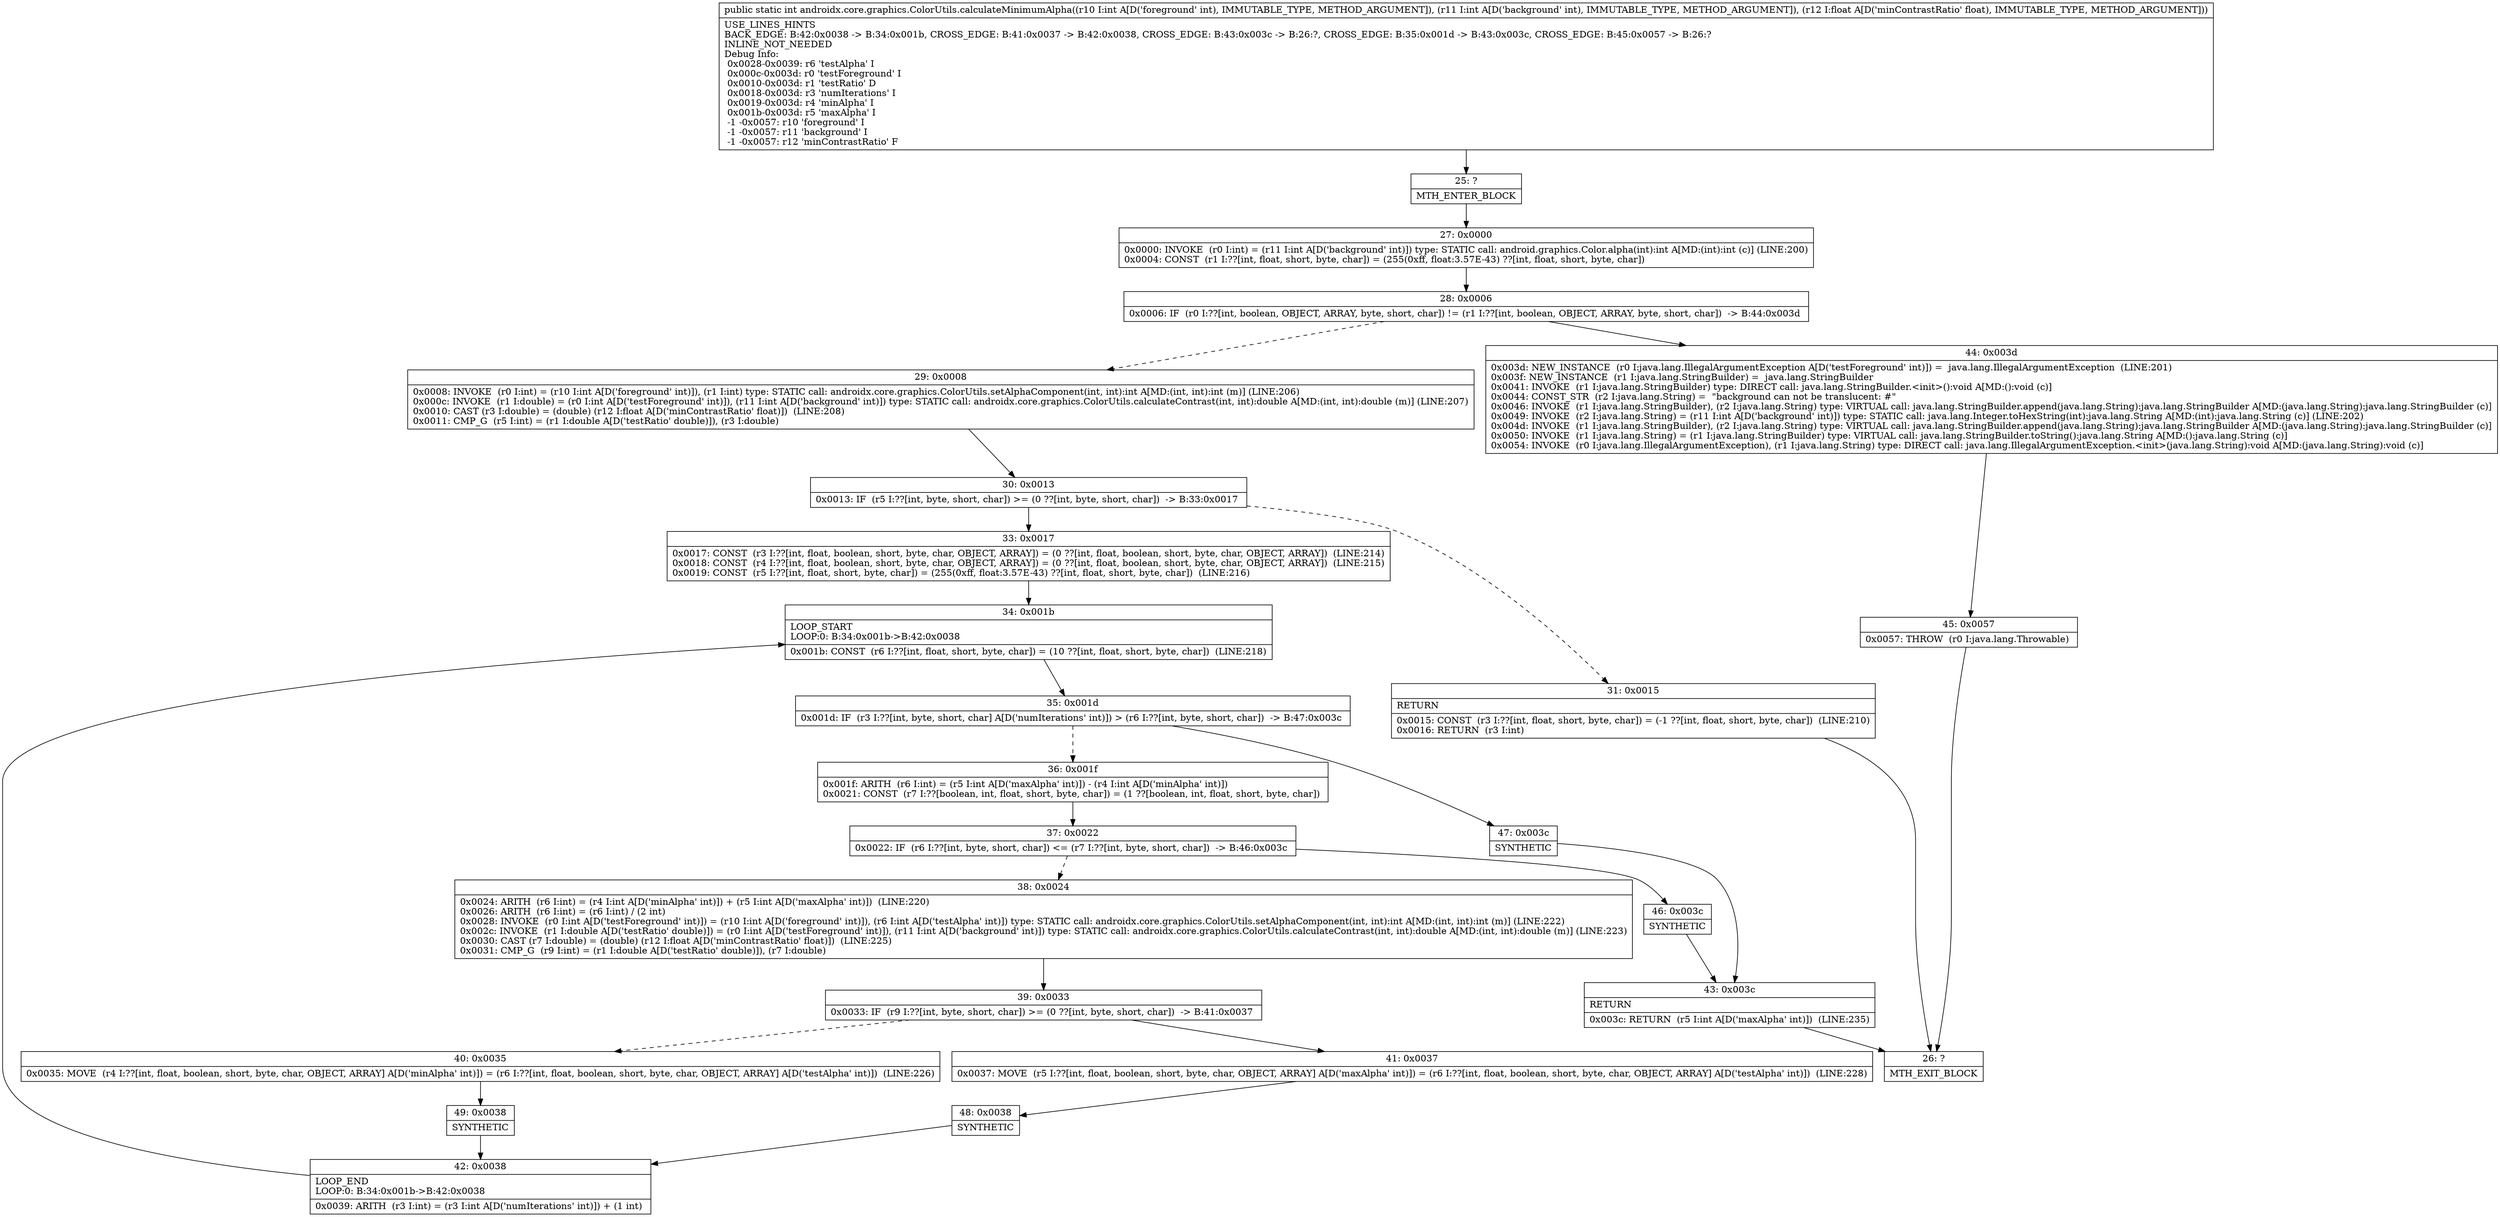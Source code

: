 digraph "CFG forandroidx.core.graphics.ColorUtils.calculateMinimumAlpha(IIF)I" {
Node_25 [shape=record,label="{25\:\ ?|MTH_ENTER_BLOCK\l}"];
Node_27 [shape=record,label="{27\:\ 0x0000|0x0000: INVOKE  (r0 I:int) = (r11 I:int A[D('background' int)]) type: STATIC call: android.graphics.Color.alpha(int):int A[MD:(int):int (c)] (LINE:200)\l0x0004: CONST  (r1 I:??[int, float, short, byte, char]) = (255(0xff, float:3.57E\-43) ??[int, float, short, byte, char]) \l}"];
Node_28 [shape=record,label="{28\:\ 0x0006|0x0006: IF  (r0 I:??[int, boolean, OBJECT, ARRAY, byte, short, char]) != (r1 I:??[int, boolean, OBJECT, ARRAY, byte, short, char])  \-\> B:44:0x003d \l}"];
Node_29 [shape=record,label="{29\:\ 0x0008|0x0008: INVOKE  (r0 I:int) = (r10 I:int A[D('foreground' int)]), (r1 I:int) type: STATIC call: androidx.core.graphics.ColorUtils.setAlphaComponent(int, int):int A[MD:(int, int):int (m)] (LINE:206)\l0x000c: INVOKE  (r1 I:double) = (r0 I:int A[D('testForeground' int)]), (r11 I:int A[D('background' int)]) type: STATIC call: androidx.core.graphics.ColorUtils.calculateContrast(int, int):double A[MD:(int, int):double (m)] (LINE:207)\l0x0010: CAST (r3 I:double) = (double) (r12 I:float A[D('minContrastRatio' float)])  (LINE:208)\l0x0011: CMP_G  (r5 I:int) = (r1 I:double A[D('testRatio' double)]), (r3 I:double) \l}"];
Node_30 [shape=record,label="{30\:\ 0x0013|0x0013: IF  (r5 I:??[int, byte, short, char]) \>= (0 ??[int, byte, short, char])  \-\> B:33:0x0017 \l}"];
Node_31 [shape=record,label="{31\:\ 0x0015|RETURN\l|0x0015: CONST  (r3 I:??[int, float, short, byte, char]) = (\-1 ??[int, float, short, byte, char])  (LINE:210)\l0x0016: RETURN  (r3 I:int) \l}"];
Node_26 [shape=record,label="{26\:\ ?|MTH_EXIT_BLOCK\l}"];
Node_33 [shape=record,label="{33\:\ 0x0017|0x0017: CONST  (r3 I:??[int, float, boolean, short, byte, char, OBJECT, ARRAY]) = (0 ??[int, float, boolean, short, byte, char, OBJECT, ARRAY])  (LINE:214)\l0x0018: CONST  (r4 I:??[int, float, boolean, short, byte, char, OBJECT, ARRAY]) = (0 ??[int, float, boolean, short, byte, char, OBJECT, ARRAY])  (LINE:215)\l0x0019: CONST  (r5 I:??[int, float, short, byte, char]) = (255(0xff, float:3.57E\-43) ??[int, float, short, byte, char])  (LINE:216)\l}"];
Node_34 [shape=record,label="{34\:\ 0x001b|LOOP_START\lLOOP:0: B:34:0x001b\-\>B:42:0x0038\l|0x001b: CONST  (r6 I:??[int, float, short, byte, char]) = (10 ??[int, float, short, byte, char])  (LINE:218)\l}"];
Node_35 [shape=record,label="{35\:\ 0x001d|0x001d: IF  (r3 I:??[int, byte, short, char] A[D('numIterations' int)]) \> (r6 I:??[int, byte, short, char])  \-\> B:47:0x003c \l}"];
Node_36 [shape=record,label="{36\:\ 0x001f|0x001f: ARITH  (r6 I:int) = (r5 I:int A[D('maxAlpha' int)]) \- (r4 I:int A[D('minAlpha' int)]) \l0x0021: CONST  (r7 I:??[boolean, int, float, short, byte, char]) = (1 ??[boolean, int, float, short, byte, char]) \l}"];
Node_37 [shape=record,label="{37\:\ 0x0022|0x0022: IF  (r6 I:??[int, byte, short, char]) \<= (r7 I:??[int, byte, short, char])  \-\> B:46:0x003c \l}"];
Node_38 [shape=record,label="{38\:\ 0x0024|0x0024: ARITH  (r6 I:int) = (r4 I:int A[D('minAlpha' int)]) + (r5 I:int A[D('maxAlpha' int)])  (LINE:220)\l0x0026: ARITH  (r6 I:int) = (r6 I:int) \/ (2 int) \l0x0028: INVOKE  (r0 I:int A[D('testForeground' int)]) = (r10 I:int A[D('foreground' int)]), (r6 I:int A[D('testAlpha' int)]) type: STATIC call: androidx.core.graphics.ColorUtils.setAlphaComponent(int, int):int A[MD:(int, int):int (m)] (LINE:222)\l0x002c: INVOKE  (r1 I:double A[D('testRatio' double)]) = (r0 I:int A[D('testForeground' int)]), (r11 I:int A[D('background' int)]) type: STATIC call: androidx.core.graphics.ColorUtils.calculateContrast(int, int):double A[MD:(int, int):double (m)] (LINE:223)\l0x0030: CAST (r7 I:double) = (double) (r12 I:float A[D('minContrastRatio' float)])  (LINE:225)\l0x0031: CMP_G  (r9 I:int) = (r1 I:double A[D('testRatio' double)]), (r7 I:double) \l}"];
Node_39 [shape=record,label="{39\:\ 0x0033|0x0033: IF  (r9 I:??[int, byte, short, char]) \>= (0 ??[int, byte, short, char])  \-\> B:41:0x0037 \l}"];
Node_40 [shape=record,label="{40\:\ 0x0035|0x0035: MOVE  (r4 I:??[int, float, boolean, short, byte, char, OBJECT, ARRAY] A[D('minAlpha' int)]) = (r6 I:??[int, float, boolean, short, byte, char, OBJECT, ARRAY] A[D('testAlpha' int)])  (LINE:226)\l}"];
Node_49 [shape=record,label="{49\:\ 0x0038|SYNTHETIC\l}"];
Node_42 [shape=record,label="{42\:\ 0x0038|LOOP_END\lLOOP:0: B:34:0x001b\-\>B:42:0x0038\l|0x0039: ARITH  (r3 I:int) = (r3 I:int A[D('numIterations' int)]) + (1 int) \l}"];
Node_41 [shape=record,label="{41\:\ 0x0037|0x0037: MOVE  (r5 I:??[int, float, boolean, short, byte, char, OBJECT, ARRAY] A[D('maxAlpha' int)]) = (r6 I:??[int, float, boolean, short, byte, char, OBJECT, ARRAY] A[D('testAlpha' int)])  (LINE:228)\l}"];
Node_48 [shape=record,label="{48\:\ 0x0038|SYNTHETIC\l}"];
Node_46 [shape=record,label="{46\:\ 0x003c|SYNTHETIC\l}"];
Node_43 [shape=record,label="{43\:\ 0x003c|RETURN\l|0x003c: RETURN  (r5 I:int A[D('maxAlpha' int)])  (LINE:235)\l}"];
Node_47 [shape=record,label="{47\:\ 0x003c|SYNTHETIC\l}"];
Node_44 [shape=record,label="{44\:\ 0x003d|0x003d: NEW_INSTANCE  (r0 I:java.lang.IllegalArgumentException A[D('testForeground' int)]) =  java.lang.IllegalArgumentException  (LINE:201)\l0x003f: NEW_INSTANCE  (r1 I:java.lang.StringBuilder) =  java.lang.StringBuilder \l0x0041: INVOKE  (r1 I:java.lang.StringBuilder) type: DIRECT call: java.lang.StringBuilder.\<init\>():void A[MD:():void (c)]\l0x0044: CONST_STR  (r2 I:java.lang.String) =  \"background can not be translucent: #\" \l0x0046: INVOKE  (r1 I:java.lang.StringBuilder), (r2 I:java.lang.String) type: VIRTUAL call: java.lang.StringBuilder.append(java.lang.String):java.lang.StringBuilder A[MD:(java.lang.String):java.lang.StringBuilder (c)]\l0x0049: INVOKE  (r2 I:java.lang.String) = (r11 I:int A[D('background' int)]) type: STATIC call: java.lang.Integer.toHexString(int):java.lang.String A[MD:(int):java.lang.String (c)] (LINE:202)\l0x004d: INVOKE  (r1 I:java.lang.StringBuilder), (r2 I:java.lang.String) type: VIRTUAL call: java.lang.StringBuilder.append(java.lang.String):java.lang.StringBuilder A[MD:(java.lang.String):java.lang.StringBuilder (c)]\l0x0050: INVOKE  (r1 I:java.lang.String) = (r1 I:java.lang.StringBuilder) type: VIRTUAL call: java.lang.StringBuilder.toString():java.lang.String A[MD:():java.lang.String (c)]\l0x0054: INVOKE  (r0 I:java.lang.IllegalArgumentException), (r1 I:java.lang.String) type: DIRECT call: java.lang.IllegalArgumentException.\<init\>(java.lang.String):void A[MD:(java.lang.String):void (c)]\l}"];
Node_45 [shape=record,label="{45\:\ 0x0057|0x0057: THROW  (r0 I:java.lang.Throwable) \l}"];
MethodNode[shape=record,label="{public static int androidx.core.graphics.ColorUtils.calculateMinimumAlpha((r10 I:int A[D('foreground' int), IMMUTABLE_TYPE, METHOD_ARGUMENT]), (r11 I:int A[D('background' int), IMMUTABLE_TYPE, METHOD_ARGUMENT]), (r12 I:float A[D('minContrastRatio' float), IMMUTABLE_TYPE, METHOD_ARGUMENT]))  | USE_LINES_HINTS\lBACK_EDGE: B:42:0x0038 \-\> B:34:0x001b, CROSS_EDGE: B:41:0x0037 \-\> B:42:0x0038, CROSS_EDGE: B:43:0x003c \-\> B:26:?, CROSS_EDGE: B:35:0x001d \-\> B:43:0x003c, CROSS_EDGE: B:45:0x0057 \-\> B:26:?\lINLINE_NOT_NEEDED\lDebug Info:\l  0x0028\-0x0039: r6 'testAlpha' I\l  0x000c\-0x003d: r0 'testForeground' I\l  0x0010\-0x003d: r1 'testRatio' D\l  0x0018\-0x003d: r3 'numIterations' I\l  0x0019\-0x003d: r4 'minAlpha' I\l  0x001b\-0x003d: r5 'maxAlpha' I\l  \-1 \-0x0057: r10 'foreground' I\l  \-1 \-0x0057: r11 'background' I\l  \-1 \-0x0057: r12 'minContrastRatio' F\l}"];
MethodNode -> Node_25;Node_25 -> Node_27;
Node_27 -> Node_28;
Node_28 -> Node_29[style=dashed];
Node_28 -> Node_44;
Node_29 -> Node_30;
Node_30 -> Node_31[style=dashed];
Node_30 -> Node_33;
Node_31 -> Node_26;
Node_33 -> Node_34;
Node_34 -> Node_35;
Node_35 -> Node_36[style=dashed];
Node_35 -> Node_47;
Node_36 -> Node_37;
Node_37 -> Node_38[style=dashed];
Node_37 -> Node_46;
Node_38 -> Node_39;
Node_39 -> Node_40[style=dashed];
Node_39 -> Node_41;
Node_40 -> Node_49;
Node_49 -> Node_42;
Node_42 -> Node_34;
Node_41 -> Node_48;
Node_48 -> Node_42;
Node_46 -> Node_43;
Node_43 -> Node_26;
Node_47 -> Node_43;
Node_44 -> Node_45;
Node_45 -> Node_26;
}

